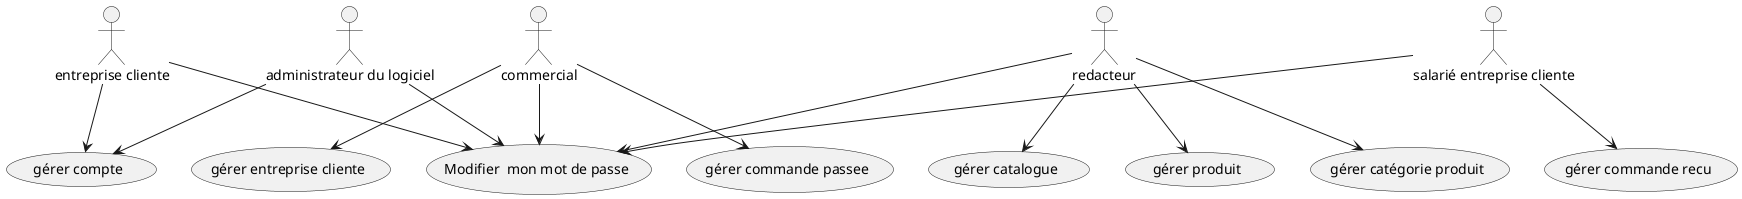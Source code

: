 @startuml



usecase (gérer compte) as UC_Gerer_Compte

usecase (gérer catalogue) as UC_Gerer_Catalogue
usecase (gérer entreprise cliente) as UC_Gerer_Entreprise
usecase (gérer commande recu) as UC_Gerer_Commande_Recu
usecase (gérer commande passee) as UC_Gerer_Commande_Passe

usecase (Modifier  mon mot de passe) as UC_MDP
usecase (gérer produit) as UC_G_Produit
usecase (gérer catégorie produit) as UC_G_Cat_Produit




actor :administrateur du logiciel: as admin
actor :commercial: as commercial
actor :redacteur: as redacteur
actor :entreprise cliente: as entreprise
actor :salarié entreprise cliente: as salarie

admin --> UC_Gerer_Compte
admin --> UC_MDP

redacteur --> UC_Gerer_Catalogue
redacteur --> UC_G_Cat_Produit
redacteur --> UC_G_Produit
redacteur --> UC_MDP

commercial --> UC_Gerer_Entreprise
commercial --> UC_Gerer_Commande_Passe
commercial --> UC_MDP

entreprise --> UC_Gerer_Compte
entreprise --> UC_MDP

salarie --> UC_Gerer_Commande_Recu
salarie --> UC_MDP




@enduml
